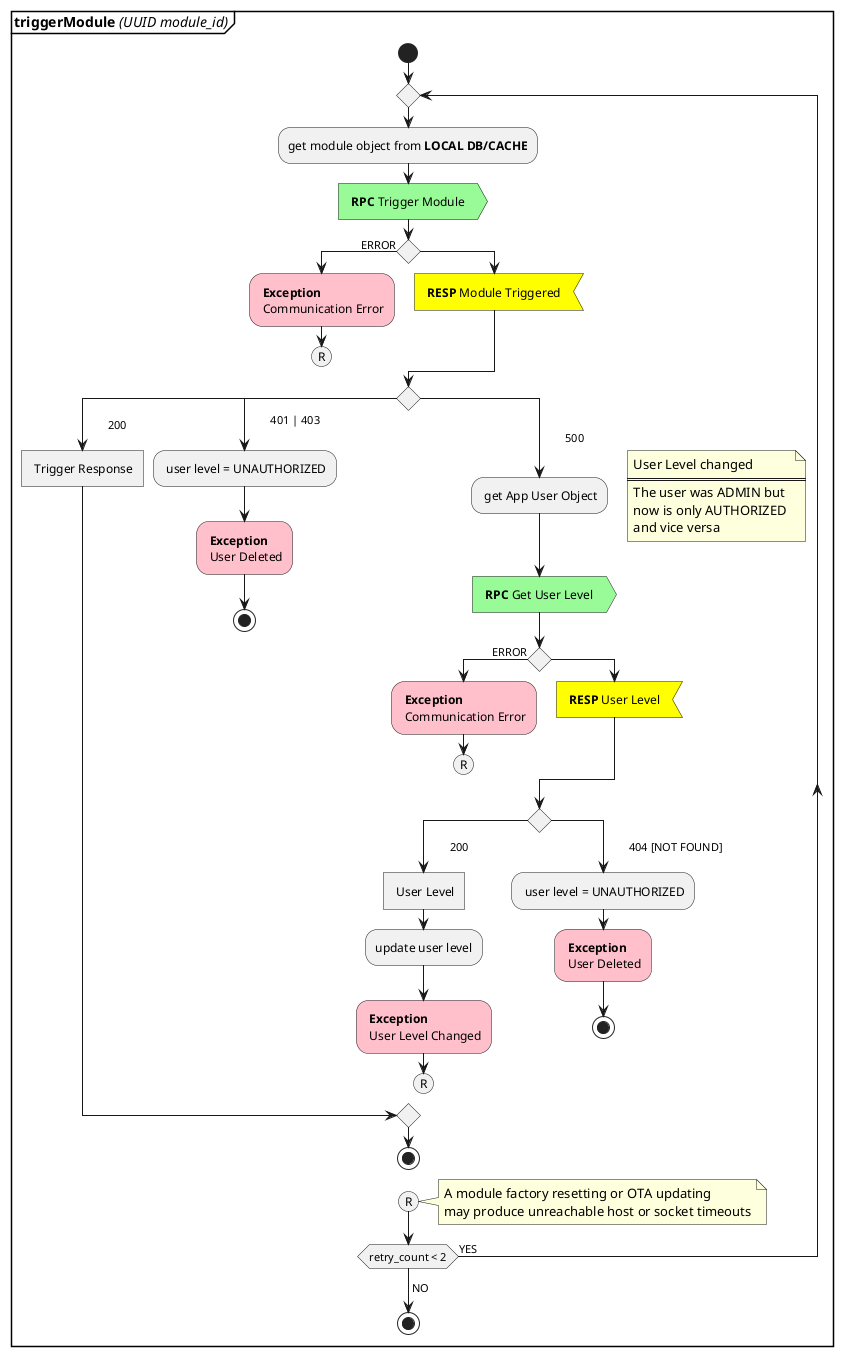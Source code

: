 @startuml AD_trigger
partition  <b>triggerModule</b> <i>(UUID module_id)</i> {
    start
    repeat
    :get module object from <b>LOCAL DB/CACHE</b>;
    #palegreen: <b>RPC</b> Trigger Module >
    if() then (ERROR)
        #pink : <b>Exception</b> \n Communication Error;
        (R)
        detach
    else
        #yellow: <b>RESP</b> Module Triggered <
        
    endif
    switch()
        case(\t 200)
            : Trigger Response]
        case(\t 401 | 403)
            : user level = UNAUTHORIZED;
            #pink : <b>Exception</b> \n User Deleted;
            stop
        case(\t 500)
            
            : get App User Object;
            floating note right
            User Level changed 
            ========================
            The user was ADMIN but 
            now is only AUTHORIZED 
            and vice versa
            end note
            #palegreen: <b>RPC</b> Get User Level >
            if() then (ERROR)
                #pink : <b>Exception</b> \n Communication Error;
                (R)
                detach
            else
                #yellow: <b>RESP</b> User Level <
            endif

            switch()
                case(\t 200)
                    : User Level]
                    :update user level;
                    #pink : <b>Exception</b> \n User Level Changed;
                    (R)
                    detach
                case(\t 404 [NOT FOUND])
                    : user level = UNAUTHORIZED;
                    #pink : <b>Exception</b> \n User Deleted;
                    stop
            endswitch
    endswitch
    stop

    (R)
    note right 
        A module factory resetting or OTA updating
        may produce unreachable host or socket timeouts
    end note
    repeat while(retry_count < 2) is (YES)
    -> NO;
    stop


}
@enduml